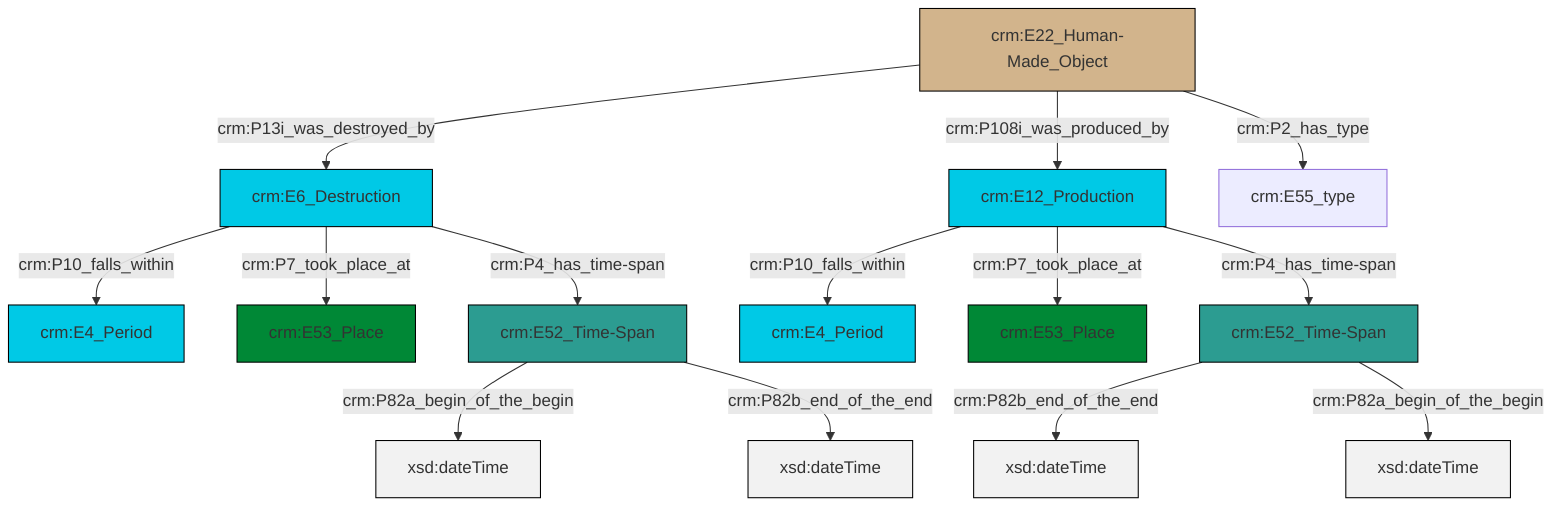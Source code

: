graph TD
classDef Literal fill:#f2f2f2,stroke:#000000;
classDef CRM_Entity fill:#FFFFFF,stroke:#000000;
classDef Temporal_Entity fill:#00C9E6, stroke:#000000;
classDef Type fill:#E18312, stroke:#000000;
classDef Time-Span fill:#2C9C91, stroke:#000000;
classDef Appellation fill:#FFEB7F, stroke:#000000;
classDef Place fill:#008836, stroke:#000000;
classDef Persistent_Item fill:#B266B2, stroke:#000000;
classDef Conceptual_Object fill:#FFD700, stroke:#000000;
classDef Physical_Thing fill:#D2B48C, stroke:#000000;
classDef Actor fill:#f58aad, stroke:#000000;
classDef PC_Classes fill:#4ce600, stroke:#000000;
classDef Multi fill:#cccccc,stroke:#000000;

0["crm:E52_Time-Span"]:::Time-Span -->|crm:P82a_begin_of_the_begin| 1[xsd:dateTime]:::Literal
4["crm:E12_Production"]:::Temporal_Entity -->|crm:P10_falls_within| 5["crm:E4_Period"]:::Temporal_Entity
0["crm:E52_Time-Span"]:::Time-Span -->|crm:P82b_end_of_the_end| 9[xsd:dateTime]:::Literal
10["crm:E52_Time-Span"]:::Time-Span -->|crm:P82b_end_of_the_end| 11[xsd:dateTime]:::Literal
12["crm:E22_Human-Made_Object"]:::Physical_Thing -->|crm:P13i_was_destroyed_by| 7["crm:E6_Destruction"]:::Temporal_Entity
12["crm:E22_Human-Made_Object"]:::Physical_Thing -->|crm:P108i_was_produced_by| 4["crm:E12_Production"]:::Temporal_Entity
7["crm:E6_Destruction"]:::Temporal_Entity -->|crm:P10_falls_within| 2["crm:E4_Period"]:::Temporal_Entity
12["crm:E22_Human-Made_Object"]:::Physical_Thing -->|crm:P2_has_type| 16["crm:E55_type"]:::Default
10["crm:E52_Time-Span"]:::Time-Span -->|crm:P82a_begin_of_the_begin| 17[xsd:dateTime]:::Literal
7["crm:E6_Destruction"]:::Temporal_Entity -->|crm:P7_took_place_at| 14["crm:E53_Place"]:::Place
4["crm:E12_Production"]:::Temporal_Entity -->|crm:P7_took_place_at| 20["crm:E53_Place"]:::Place
4["crm:E12_Production"]:::Temporal_Entity -->|crm:P4_has_time-span| 10["crm:E52_Time-Span"]:::Time-Span
7["crm:E6_Destruction"]:::Temporal_Entity -->|crm:P4_has_time-span| 0["crm:E52_Time-Span"]:::Time-Span